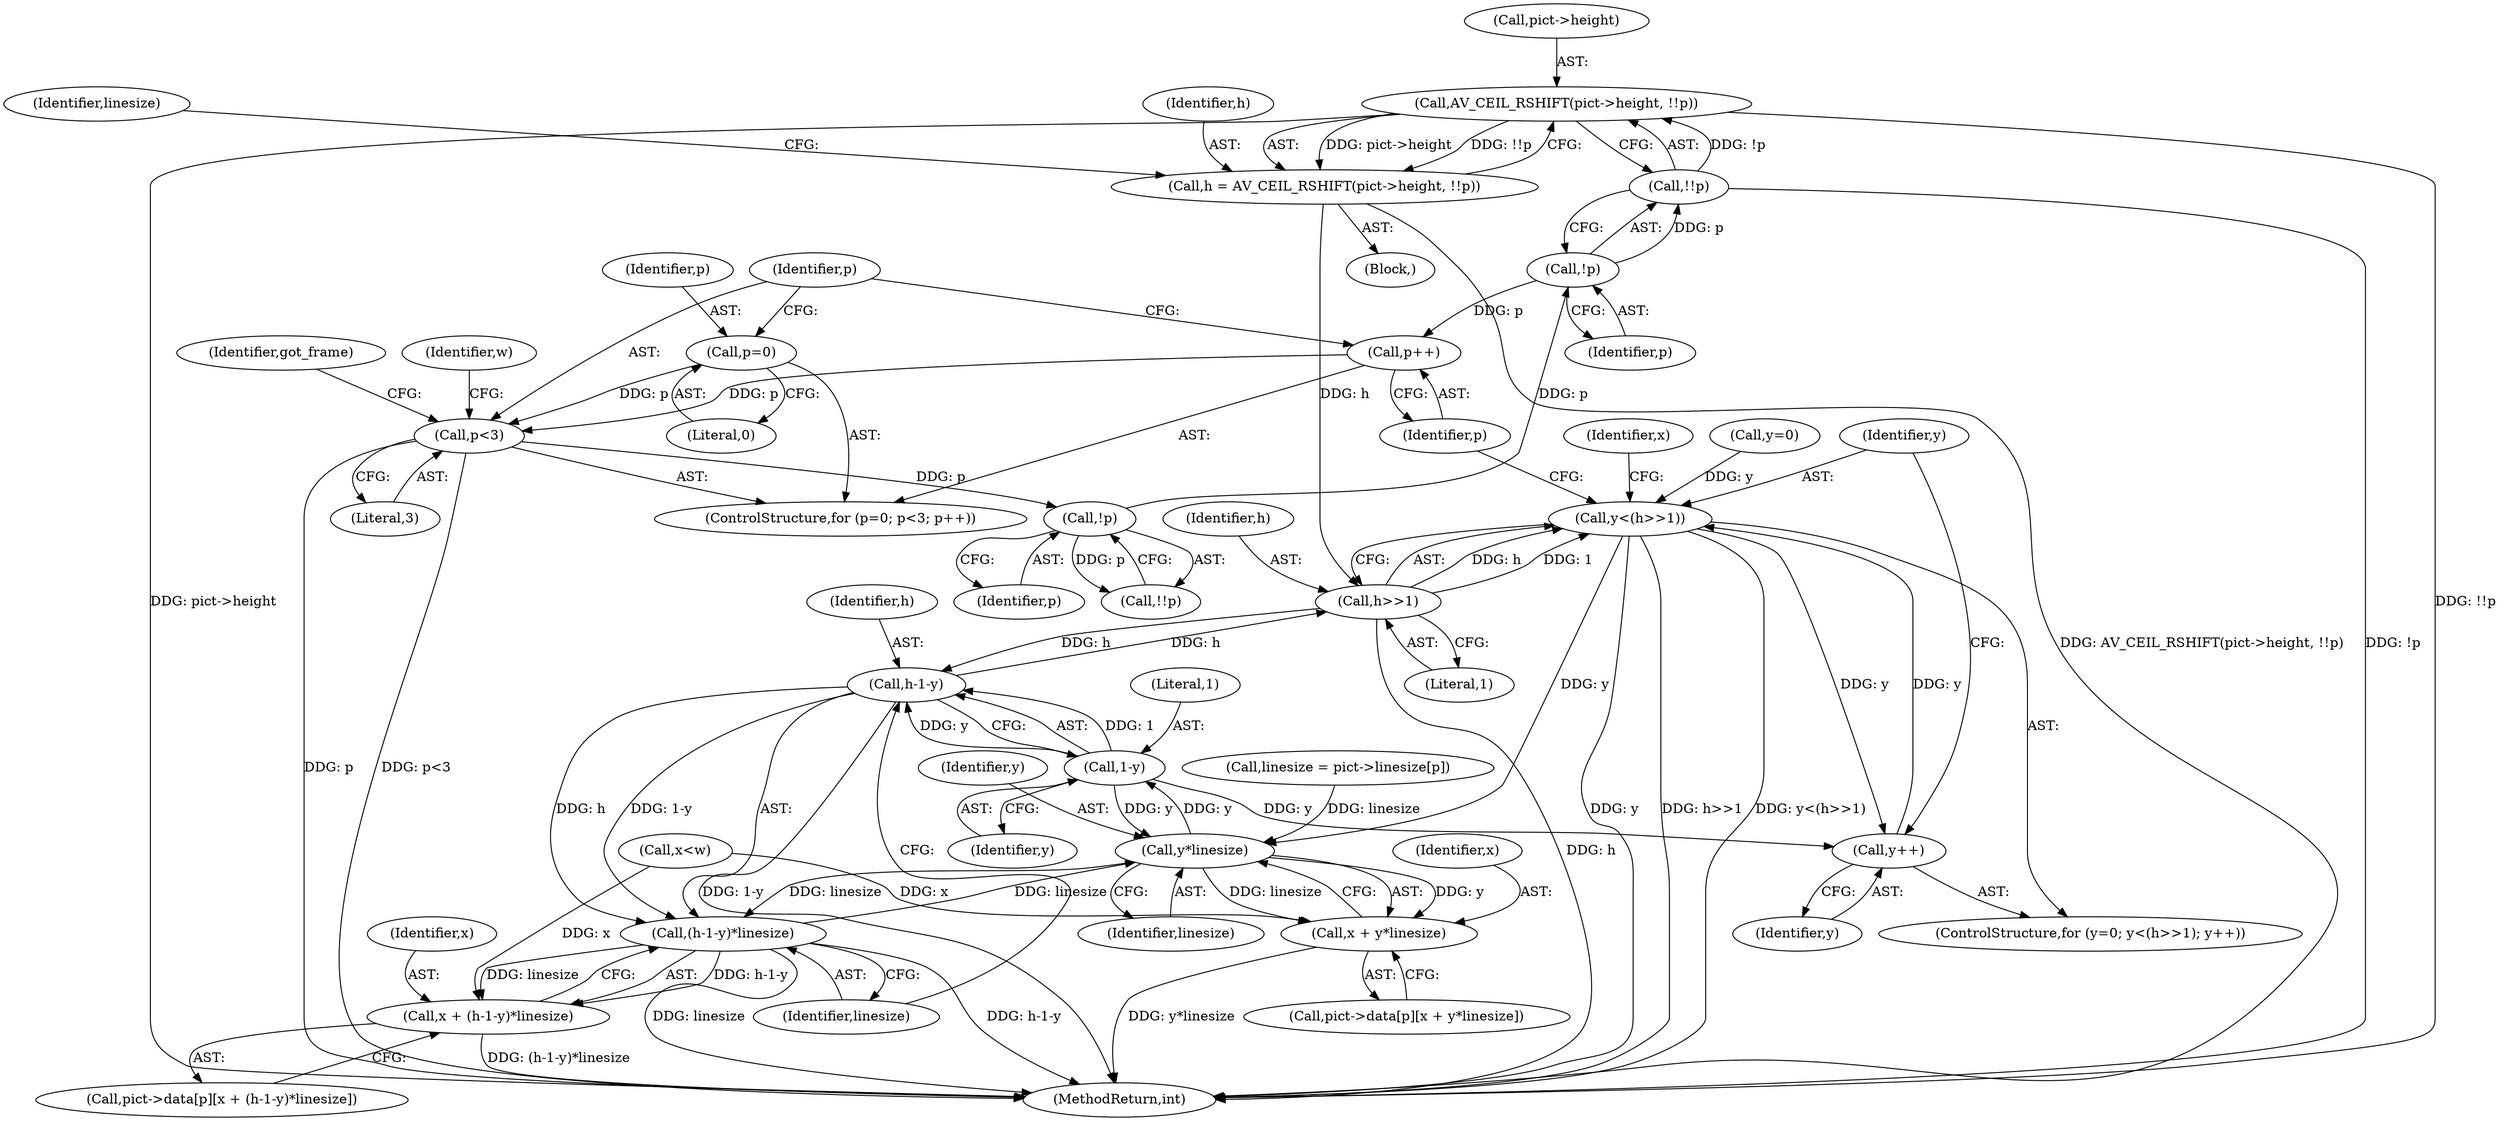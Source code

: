 digraph "0_FFmpeg_bd27a9364ca274ca97f1df6d984e88a0700fb235_0@pointer" {
"1001390" [label="(Call,AV_CEIL_RSHIFT(pict->height, !!p))"];
"1001394" [label="(Call,!!p)"];
"1001395" [label="(Call,!p)"];
"1001385" [label="(Call,!p)"];
"1001371" [label="(Call,p<3)"];
"1001374" [label="(Call,p++)"];
"1001368" [label="(Call,p=0)"];
"1001388" [label="(Call,h = AV_CEIL_RSHIFT(pict->height, !!p))"];
"1001411" [label="(Call,h>>1)"];
"1001409" [label="(Call,y<(h>>1))"];
"1001414" [label="(Call,y++)"];
"1001435" [label="(Call,y*linesize)"];
"1001433" [label="(Call,x + y*linesize)"];
"1001449" [label="(Call,1-y)"];
"1001447" [label="(Call,h-1-y)"];
"1001446" [label="(Call,(h-1-y)*linesize)"];
"1001444" [label="(Call,x + (h-1-y)*linesize)"];
"1001455" [label="(Identifier,got_frame)"];
"1001398" [label="(Call,linesize = pict->linesize[p])"];
"1001434" [label="(Identifier,x)"];
"1001436" [label="(Identifier,y)"];
"1001411" [label="(Call,h>>1)"];
"1001450" [label="(Literal,1)"];
"1001385" [label="(Call,!p)"];
"1001433" [label="(Call,x + y*linesize)"];
"1001372" [label="(Identifier,p)"];
"1001446" [label="(Call,(h-1-y)*linesize)"];
"1001371" [label="(Call,p<3)"];
"1001447" [label="(Call,h-1-y)"];
"1001370" [label="(Literal,0)"];
"1001437" [label="(Identifier,linesize)"];
"1001386" [label="(Identifier,p)"];
"1001405" [label="(ControlStructure,for (y=0; y<(h>>1); y++))"];
"1001395" [label="(Call,!p)"];
"1001368" [label="(Call,p=0)"];
"1001415" [label="(Identifier,y)"];
"1001376" [label="(Block,)"];
"1001410" [label="(Identifier,y)"];
"1001444" [label="(Call,x + (h-1-y)*linesize)"];
"1001448" [label="(Identifier,h)"];
"1001474" [label="(MethodReturn,int)"];
"1001390" [label="(Call,AV_CEIL_RSHIFT(pict->height, !!p))"];
"1001384" [label="(Call,!!p)"];
"1001409" [label="(Call,y<(h>>1))"];
"1001438" [label="(Call,pict->data[p][x + (h-1-y)*linesize])"];
"1001412" [label="(Identifier,h)"];
"1001406" [label="(Call,y=0)"];
"1001373" [label="(Literal,3)"];
"1001391" [label="(Call,pict->height)"];
"1001413" [label="(Literal,1)"];
"1001374" [label="(Call,p++)"];
"1001394" [label="(Call,!!p)"];
"1001388" [label="(Call,h = AV_CEIL_RSHIFT(pict->height, !!p))"];
"1001451" [label="(Identifier,y)"];
"1001396" [label="(Identifier,p)"];
"1001375" [label="(Identifier,p)"];
"1001414" [label="(Call,y++)"];
"1001452" [label="(Identifier,linesize)"];
"1001420" [label="(Call,x<w)"];
"1001435" [label="(Call,y*linesize)"];
"1001379" [label="(Identifier,w)"];
"1001367" [label="(ControlStructure,for (p=0; p<3; p++))"];
"1001369" [label="(Identifier,p)"];
"1001418" [label="(Identifier,x)"];
"1001427" [label="(Call,pict->data[p][x + y*linesize])"];
"1001445" [label="(Identifier,x)"];
"1001399" [label="(Identifier,linesize)"];
"1001449" [label="(Call,1-y)"];
"1001389" [label="(Identifier,h)"];
"1001390" -> "1001388"  [label="AST: "];
"1001390" -> "1001394"  [label="CFG: "];
"1001391" -> "1001390"  [label="AST: "];
"1001394" -> "1001390"  [label="AST: "];
"1001388" -> "1001390"  [label="CFG: "];
"1001390" -> "1001474"  [label="DDG: !!p"];
"1001390" -> "1001474"  [label="DDG: pict->height"];
"1001390" -> "1001388"  [label="DDG: pict->height"];
"1001390" -> "1001388"  [label="DDG: !!p"];
"1001394" -> "1001390"  [label="DDG: !p"];
"1001394" -> "1001395"  [label="CFG: "];
"1001395" -> "1001394"  [label="AST: "];
"1001394" -> "1001474"  [label="DDG: !p"];
"1001395" -> "1001394"  [label="DDG: p"];
"1001395" -> "1001396"  [label="CFG: "];
"1001396" -> "1001395"  [label="AST: "];
"1001395" -> "1001374"  [label="DDG: p"];
"1001385" -> "1001395"  [label="DDG: p"];
"1001385" -> "1001384"  [label="AST: "];
"1001385" -> "1001386"  [label="CFG: "];
"1001386" -> "1001385"  [label="AST: "];
"1001384" -> "1001385"  [label="CFG: "];
"1001385" -> "1001384"  [label="DDG: p"];
"1001371" -> "1001385"  [label="DDG: p"];
"1001371" -> "1001367"  [label="AST: "];
"1001371" -> "1001373"  [label="CFG: "];
"1001372" -> "1001371"  [label="AST: "];
"1001373" -> "1001371"  [label="AST: "];
"1001379" -> "1001371"  [label="CFG: "];
"1001455" -> "1001371"  [label="CFG: "];
"1001371" -> "1001474"  [label="DDG: p<3"];
"1001371" -> "1001474"  [label="DDG: p"];
"1001374" -> "1001371"  [label="DDG: p"];
"1001368" -> "1001371"  [label="DDG: p"];
"1001374" -> "1001367"  [label="AST: "];
"1001374" -> "1001375"  [label="CFG: "];
"1001375" -> "1001374"  [label="AST: "];
"1001372" -> "1001374"  [label="CFG: "];
"1001368" -> "1001367"  [label="AST: "];
"1001368" -> "1001370"  [label="CFG: "];
"1001369" -> "1001368"  [label="AST: "];
"1001370" -> "1001368"  [label="AST: "];
"1001372" -> "1001368"  [label="CFG: "];
"1001388" -> "1001376"  [label="AST: "];
"1001389" -> "1001388"  [label="AST: "];
"1001399" -> "1001388"  [label="CFG: "];
"1001388" -> "1001474"  [label="DDG: AV_CEIL_RSHIFT(pict->height, !!p)"];
"1001388" -> "1001411"  [label="DDG: h"];
"1001411" -> "1001409"  [label="AST: "];
"1001411" -> "1001413"  [label="CFG: "];
"1001412" -> "1001411"  [label="AST: "];
"1001413" -> "1001411"  [label="AST: "];
"1001409" -> "1001411"  [label="CFG: "];
"1001411" -> "1001474"  [label="DDG: h"];
"1001411" -> "1001409"  [label="DDG: h"];
"1001411" -> "1001409"  [label="DDG: 1"];
"1001447" -> "1001411"  [label="DDG: h"];
"1001411" -> "1001447"  [label="DDG: h"];
"1001409" -> "1001405"  [label="AST: "];
"1001410" -> "1001409"  [label="AST: "];
"1001418" -> "1001409"  [label="CFG: "];
"1001375" -> "1001409"  [label="CFG: "];
"1001409" -> "1001474"  [label="DDG: y"];
"1001409" -> "1001474"  [label="DDG: h>>1"];
"1001409" -> "1001474"  [label="DDG: y<(h>>1)"];
"1001414" -> "1001409"  [label="DDG: y"];
"1001406" -> "1001409"  [label="DDG: y"];
"1001409" -> "1001414"  [label="DDG: y"];
"1001409" -> "1001435"  [label="DDG: y"];
"1001414" -> "1001405"  [label="AST: "];
"1001414" -> "1001415"  [label="CFG: "];
"1001415" -> "1001414"  [label="AST: "];
"1001410" -> "1001414"  [label="CFG: "];
"1001449" -> "1001414"  [label="DDG: y"];
"1001435" -> "1001433"  [label="AST: "];
"1001435" -> "1001437"  [label="CFG: "];
"1001436" -> "1001435"  [label="AST: "];
"1001437" -> "1001435"  [label="AST: "];
"1001433" -> "1001435"  [label="CFG: "];
"1001435" -> "1001433"  [label="DDG: y"];
"1001435" -> "1001433"  [label="DDG: linesize"];
"1001449" -> "1001435"  [label="DDG: y"];
"1001446" -> "1001435"  [label="DDG: linesize"];
"1001398" -> "1001435"  [label="DDG: linesize"];
"1001435" -> "1001449"  [label="DDG: y"];
"1001435" -> "1001446"  [label="DDG: linesize"];
"1001433" -> "1001427"  [label="AST: "];
"1001434" -> "1001433"  [label="AST: "];
"1001427" -> "1001433"  [label="CFG: "];
"1001433" -> "1001474"  [label="DDG: y*linesize"];
"1001420" -> "1001433"  [label="DDG: x"];
"1001449" -> "1001447"  [label="AST: "];
"1001449" -> "1001451"  [label="CFG: "];
"1001450" -> "1001449"  [label="AST: "];
"1001451" -> "1001449"  [label="AST: "];
"1001447" -> "1001449"  [label="CFG: "];
"1001449" -> "1001447"  [label="DDG: 1"];
"1001449" -> "1001447"  [label="DDG: y"];
"1001447" -> "1001446"  [label="AST: "];
"1001448" -> "1001447"  [label="AST: "];
"1001452" -> "1001447"  [label="CFG: "];
"1001447" -> "1001474"  [label="DDG: 1-y"];
"1001447" -> "1001446"  [label="DDG: h"];
"1001447" -> "1001446"  [label="DDG: 1-y"];
"1001446" -> "1001444"  [label="AST: "];
"1001446" -> "1001452"  [label="CFG: "];
"1001452" -> "1001446"  [label="AST: "];
"1001444" -> "1001446"  [label="CFG: "];
"1001446" -> "1001474"  [label="DDG: linesize"];
"1001446" -> "1001474"  [label="DDG: h-1-y"];
"1001446" -> "1001444"  [label="DDG: h-1-y"];
"1001446" -> "1001444"  [label="DDG: linesize"];
"1001444" -> "1001438"  [label="AST: "];
"1001445" -> "1001444"  [label="AST: "];
"1001438" -> "1001444"  [label="CFG: "];
"1001444" -> "1001474"  [label="DDG: (h-1-y)*linesize"];
"1001420" -> "1001444"  [label="DDG: x"];
}
